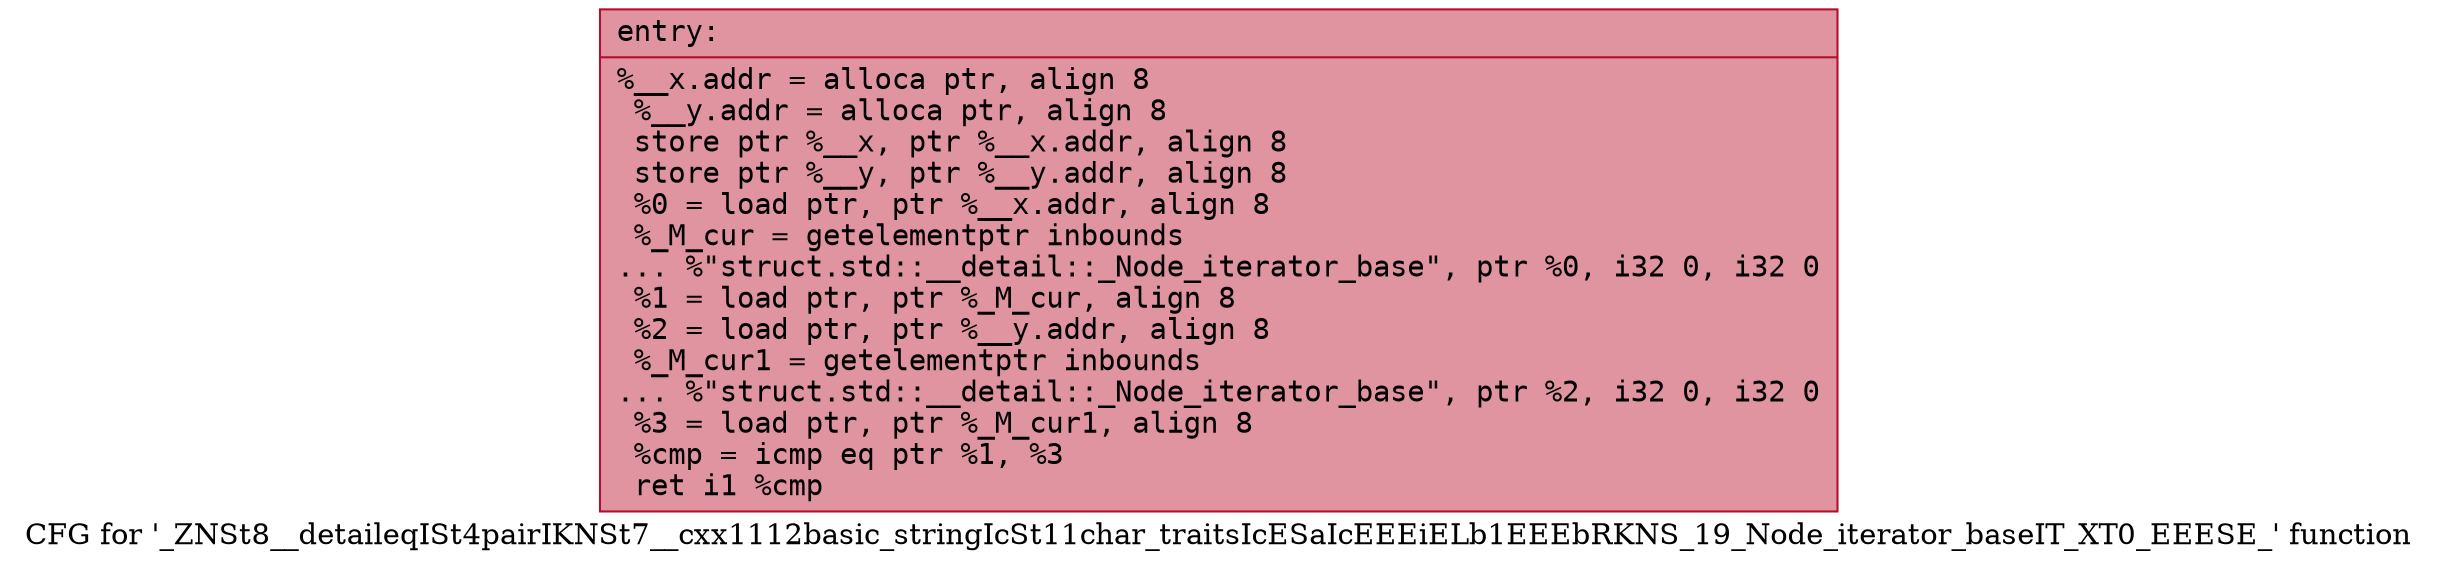 digraph "CFG for '_ZNSt8__detaileqISt4pairIKNSt7__cxx1112basic_stringIcSt11char_traitsIcESaIcEEEiELb1EEEbRKNS_19_Node_iterator_baseIT_XT0_EEESE_' function" {
	label="CFG for '_ZNSt8__detaileqISt4pairIKNSt7__cxx1112basic_stringIcSt11char_traitsIcESaIcEEEiELb1EEEbRKNS_19_Node_iterator_baseIT_XT0_EEESE_' function";

	Node0x55bfca0dafb0 [shape=record,color="#b70d28ff", style=filled, fillcolor="#b70d2870" fontname="Courier",label="{entry:\l|  %__x.addr = alloca ptr, align 8\l  %__y.addr = alloca ptr, align 8\l  store ptr %__x, ptr %__x.addr, align 8\l  store ptr %__y, ptr %__y.addr, align 8\l  %0 = load ptr, ptr %__x.addr, align 8\l  %_M_cur = getelementptr inbounds\l... %\"struct.std::__detail::_Node_iterator_base\", ptr %0, i32 0, i32 0\l  %1 = load ptr, ptr %_M_cur, align 8\l  %2 = load ptr, ptr %__y.addr, align 8\l  %_M_cur1 = getelementptr inbounds\l... %\"struct.std::__detail::_Node_iterator_base\", ptr %2, i32 0, i32 0\l  %3 = load ptr, ptr %_M_cur1, align 8\l  %cmp = icmp eq ptr %1, %3\l  ret i1 %cmp\l}"];
}

